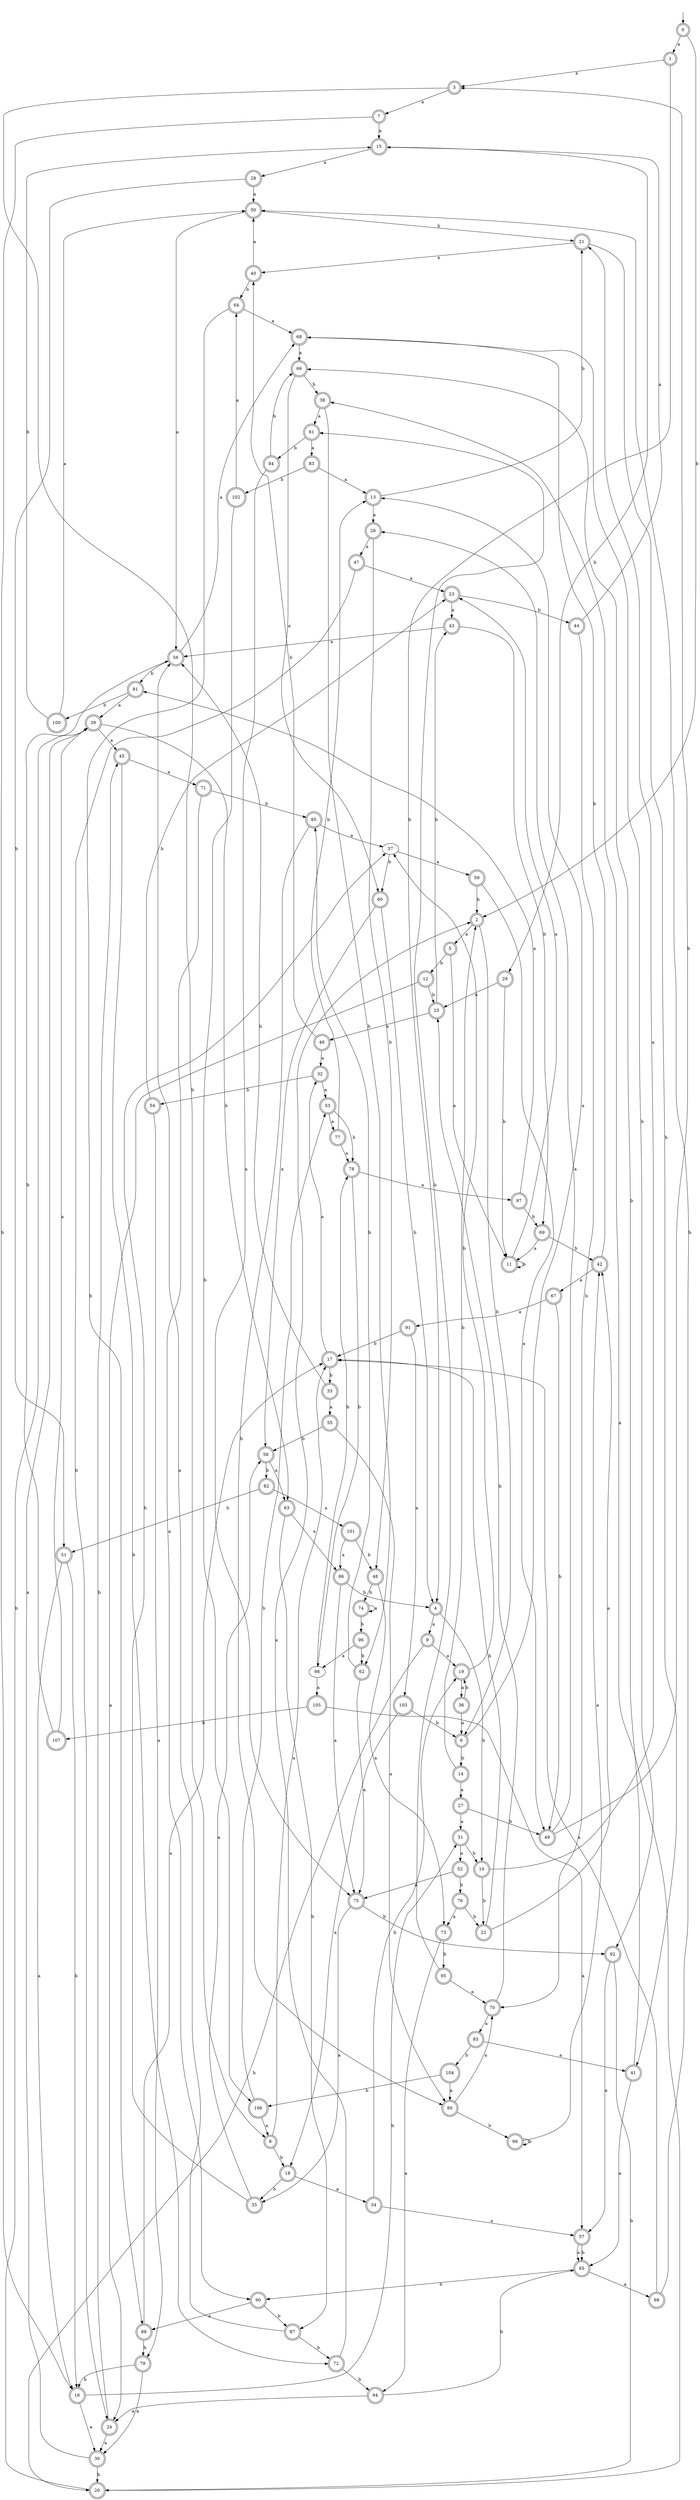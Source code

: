 digraph RandomDFA {
  __start0 [label="", shape=none];
  __start0 -> 0 [label=""];
  0 [shape=circle] [shape=doublecircle]
  0 -> 1 [label="a"]
  0 -> 2 [label="b"]
  1 [shape=doublecircle]
  1 -> 3 [label="a"]
  1 -> 4 [label="b"]
  2 [shape=doublecircle]
  2 -> 5 [label="a"]
  2 -> 6 [label="b"]
  3 [shape=doublecircle]
  3 -> 7 [label="a"]
  3 -> 8 [label="b"]
  4 [shape=doublecircle]
  4 -> 9 [label="a"]
  4 -> 10 [label="b"]
  5 [shape=doublecircle]
  5 -> 11 [label="a"]
  5 -> 12 [label="b"]
  6 [shape=doublecircle]
  6 -> 13 [label="a"]
  6 -> 14 [label="b"]
  7 [shape=doublecircle]
  7 -> 15 [label="a"]
  7 -> 16 [label="b"]
  8 [shape=doublecircle]
  8 -> 17 [label="a"]
  8 -> 18 [label="b"]
  9 [shape=doublecircle]
  9 -> 19 [label="a"]
  9 -> 20 [label="b"]
  10 [shape=doublecircle]
  10 -> 21 [label="a"]
  10 -> 22 [label="b"]
  11 [shape=doublecircle]
  11 -> 23 [label="a"]
  11 -> 11 [label="b"]
  12 [shape=doublecircle]
  12 -> 24 [label="a"]
  12 -> 25 [label="b"]
  13 [shape=doublecircle]
  13 -> 26 [label="a"]
  13 -> 21 [label="b"]
  14 [shape=doublecircle]
  14 -> 27 [label="a"]
  14 -> 2 [label="b"]
  15 [shape=doublecircle]
  15 -> 28 [label="a"]
  15 -> 29 [label="b"]
  16 [shape=doublecircle]
  16 -> 30 [label="a"]
  16 -> 31 [label="b"]
  17 [shape=doublecircle]
  17 -> 32 [label="a"]
  17 -> 33 [label="b"]
  18 [shape=doublecircle]
  18 -> 34 [label="a"]
  18 -> 35 [label="b"]
  19 [shape=doublecircle]
  19 -> 36 [label="a"]
  19 -> 37 [label="b"]
  20 [shape=doublecircle]
  20 -> 38 [label="a"]
  20 -> 39 [label="b"]
  21 [shape=doublecircle]
  21 -> 40 [label="a"]
  21 -> 41 [label="b"]
  22 [shape=doublecircle]
  22 -> 42 [label="a"]
  22 -> 17 [label="b"]
  23 [shape=doublecircle]
  23 -> 43 [label="a"]
  23 -> 44 [label="b"]
  24 [shape=doublecircle]
  24 -> 30 [label="a"]
  24 -> 45 [label="b"]
  25 [shape=doublecircle]
  25 -> 46 [label="a"]
  25 -> 43 [label="b"]
  26 [shape=doublecircle]
  26 -> 47 [label="a"]
  26 -> 48 [label="b"]
  27 [shape=doublecircle]
  27 -> 31 [label="a"]
  27 -> 49 [label="b"]
  28 [shape=doublecircle]
  28 -> 50 [label="a"]
  28 -> 51 [label="b"]
  29 [shape=doublecircle]
  29 -> 25 [label="a"]
  29 -> 11 [label="b"]
  30 [shape=doublecircle]
  30 -> 39 [label="a"]
  30 -> 20 [label="b"]
  31 [shape=doublecircle]
  31 -> 52 [label="a"]
  31 -> 10 [label="b"]
  32 [shape=doublecircle]
  32 -> 53 [label="a"]
  32 -> 54 [label="b"]
  33 [shape=doublecircle]
  33 -> 55 [label="a"]
  33 -> 56 [label="b"]
  34 [shape=doublecircle]
  34 -> 57 [label="a"]
  34 -> 19 [label="b"]
  35 [shape=doublecircle]
  35 -> 58 [label="a"]
  35 -> 37 [label="b"]
  36 [shape=doublecircle]
  36 -> 6 [label="a"]
  36 -> 19 [label="b"]
  37
  37 -> 59 [label="a"]
  37 -> 60 [label="b"]
  38 [shape=doublecircle]
  38 -> 61 [label="a"]
  38 -> 62 [label="b"]
  39 [shape=doublecircle]
  39 -> 45 [label="a"]
  39 -> 63 [label="b"]
  40 [shape=doublecircle]
  40 -> 50 [label="a"]
  40 -> 64 [label="b"]
  41 [shape=doublecircle]
  41 -> 65 [label="a"]
  41 -> 66 [label="b"]
  42 [shape=doublecircle]
  42 -> 67 [label="a"]
  42 -> 68 [label="b"]
  43 [shape=doublecircle]
  43 -> 56 [label="a"]
  43 -> 69 [label="b"]
  44 [shape=doublecircle]
  44 -> 15 [label="a"]
  44 -> 70 [label="b"]
  45 [shape=doublecircle]
  45 -> 71 [label="a"]
  45 -> 72 [label="b"]
  46 [shape=doublecircle]
  46 -> 32 [label="a"]
  46 -> 40 [label="b"]
  47 [shape=doublecircle]
  47 -> 23 [label="a"]
  47 -> 24 [label="b"]
  48 [shape=doublecircle]
  48 -> 73 [label="a"]
  48 -> 74 [label="b"]
  49 [shape=doublecircle]
  49 -> 26 [label="a"]
  49 -> 3 [label="b"]
  50 [shape=doublecircle]
  50 -> 56 [label="a"]
  50 -> 21 [label="b"]
  51 [shape=doublecircle]
  51 -> 16 [label="a"]
  51 -> 16 [label="b"]
  52 [shape=doublecircle]
  52 -> 75 [label="a"]
  52 -> 76 [label="b"]
  53 [shape=doublecircle]
  53 -> 77 [label="a"]
  53 -> 78 [label="b"]
  54 [shape=doublecircle]
  54 -> 79 [label="a"]
  54 -> 23 [label="b"]
  55 [shape=doublecircle]
  55 -> 80 [label="a"]
  55 -> 58 [label="b"]
  56 [shape=doublecircle]
  56 -> 68 [label="a"]
  56 -> 81 [label="b"]
  57 [shape=doublecircle]
  57 -> 65 [label="a"]
  57 -> 65 [label="b"]
  58 [shape=doublecircle]
  58 -> 63 [label="a"]
  58 -> 82 [label="b"]
  59 [shape=doublecircle]
  59 -> 49 [label="a"]
  59 -> 2 [label="b"]
  60 [shape=doublecircle]
  60 -> 58 [label="a"]
  60 -> 4 [label="b"]
  61 [shape=doublecircle]
  61 -> 83 [label="a"]
  61 -> 84 [label="b"]
  62 [shape=doublecircle]
  62 -> 75 [label="a"]
  62 -> 85 [label="b"]
  63 [shape=doublecircle]
  63 -> 86 [label="a"]
  63 -> 87 [label="b"]
  64 [shape=doublecircle]
  64 -> 68 [label="a"]
  64 -> 88 [label="b"]
  65 [shape=doublecircle]
  65 -> 89 [label="a"]
  65 -> 90 [label="b"]
  66 [shape=doublecircle]
  66 -> 60 [label="a"]
  66 -> 38 [label="b"]
  67 [shape=doublecircle]
  67 -> 91 [label="a"]
  67 -> 49 [label="b"]
  68 [shape=doublecircle]
  68 -> 66 [label="a"]
  68 -> 92 [label="b"]
  69 [shape=doublecircle]
  69 -> 11 [label="a"]
  69 -> 42 [label="b"]
  70 [shape=doublecircle]
  70 -> 93 [label="a"]
  70 -> 25 [label="b"]
  71 [shape=doublecircle]
  71 -> 90 [label="a"]
  71 -> 85 [label="b"]
  72 [shape=doublecircle]
  72 -> 2 [label="a"]
  72 -> 94 [label="b"]
  73 [shape=doublecircle]
  73 -> 94 [label="a"]
  73 -> 95 [label="b"]
  74 [shape=doublecircle]
  74 -> 74 [label="a"]
  74 -> 96 [label="b"]
  75 [shape=doublecircle]
  75 -> 35 [label="a"]
  75 -> 92 [label="b"]
  76 [shape=doublecircle]
  76 -> 73 [label="a"]
  76 -> 22 [label="b"]
  77 [shape=doublecircle]
  77 -> 78 [label="a"]
  77 -> 13 [label="b"]
  78 [shape=doublecircle]
  78 -> 97 [label="a"]
  78 -> 98 [label="b"]
  79 [shape=doublecircle]
  79 -> 30 [label="a"]
  79 -> 16 [label="b"]
  80 [shape=doublecircle]
  80 -> 70 [label="a"]
  80 -> 99 [label="b"]
  81 [shape=doublecircle]
  81 -> 39 [label="a"]
  81 -> 100 [label="b"]
  82 [shape=doublecircle]
  82 -> 101 [label="a"]
  82 -> 51 [label="b"]
  83 [shape=doublecircle]
  83 -> 13 [label="a"]
  83 -> 102 [label="b"]
  84 [shape=doublecircle]
  84 -> 75 [label="a"]
  84 -> 66 [label="b"]
  85 [shape=doublecircle]
  85 -> 37 [label="a"]
  85 -> 80 [label="b"]
  86 [shape=doublecircle]
  86 -> 75 [label="a"]
  86 -> 4 [label="b"]
  87 [shape=doublecircle]
  87 -> 56 [label="a"]
  87 -> 72 [label="b"]
  88 [shape=doublecircle]
  88 -> 17 [label="a"]
  88 -> 79 [label="b"]
  89 [shape=doublecircle]
  89 -> 17 [label="a"]
  89 -> 50 [label="b"]
  90 [shape=doublecircle]
  90 -> 88 [label="a"]
  90 -> 87 [label="b"]
  91 [shape=doublecircle]
  91 -> 103 [label="a"]
  91 -> 17 [label="b"]
  92 [shape=doublecircle]
  92 -> 57 [label="a"]
  92 -> 20 [label="b"]
  93 [shape=doublecircle]
  93 -> 41 [label="a"]
  93 -> 104 [label="b"]
  94 [shape=doublecircle]
  94 -> 24 [label="a"]
  94 -> 65 [label="b"]
  95 [shape=doublecircle]
  95 -> 70 [label="a"]
  95 -> 61 [label="b"]
  96 [shape=doublecircle]
  96 -> 98 [label="a"]
  96 -> 62 [label="b"]
  97 [shape=doublecircle]
  97 -> 81 [label="a"]
  97 -> 69 [label="b"]
  98
  98 -> 105 [label="a"]
  98 -> 78 [label="b"]
  99 [shape=doublecircle]
  99 -> 42 [label="a"]
  99 -> 99 [label="b"]
  100 [shape=doublecircle]
  100 -> 50 [label="a"]
  100 -> 15 [label="b"]
  101 [shape=doublecircle]
  101 -> 86 [label="a"]
  101 -> 48 [label="b"]
  102 [shape=doublecircle]
  102 -> 64 [label="a"]
  102 -> 106 [label="b"]
  103 [shape=doublecircle]
  103 -> 18 [label="a"]
  103 -> 6 [label="b"]
  104 [shape=doublecircle]
  104 -> 80 [label="a"]
  104 -> 106 [label="b"]
  105 [shape=doublecircle]
  105 -> 57 [label="a"]
  105 -> 107 [label="b"]
  106 [shape=doublecircle]
  106 -> 8 [label="a"]
  106 -> 53 [label="b"]
  107 [shape=doublecircle]
  107 -> 39 [label="a"]
  107 -> 56 [label="b"]
}
